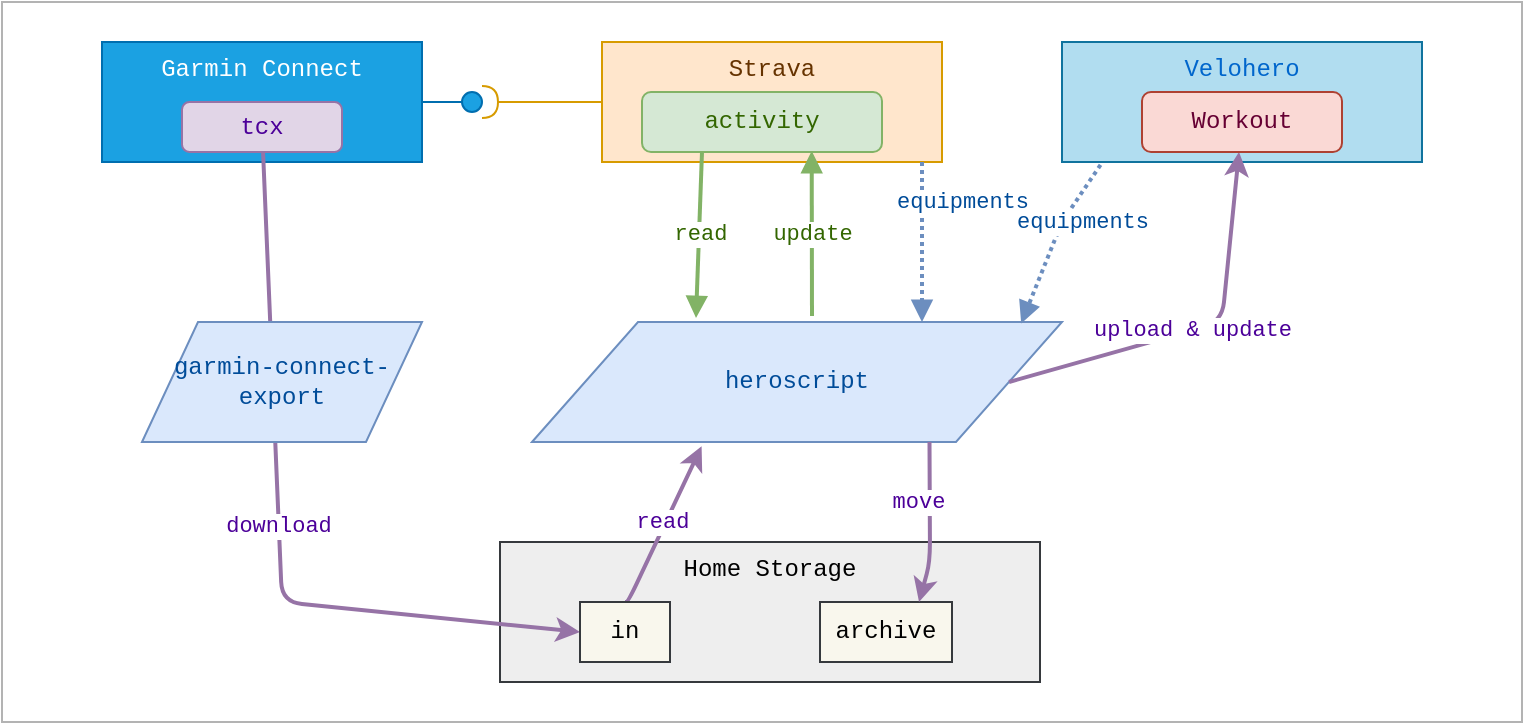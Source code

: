 <mxfile version="12.9.6" type="device"><diagram id="janYPhMcKHZTu9GTnmG_" name="Page-1"><mxGraphModel dx="981" dy="511" grid="1" gridSize="10" guides="1" tooltips="1" connect="1" arrows="1" fold="1" page="1" pageScale="1" pageWidth="827" pageHeight="1169" math="0" shadow="0"><root><mxCell id="0"/><mxCell id="1" parent="0"/><mxCell id="2pPweWB4L3NQ-HmtipR--46" value="" style="rounded=0;whiteSpace=wrap;html=1;fontFamily=Courier New;fillColor=none;strokeColor=#B3B3B3;" vertex="1" parent="1"><mxGeometry x="30" y="40" width="760" height="360" as="geometry"/></mxCell><mxCell id="2pPweWB4L3NQ-HmtipR--1" value="Garmin Connect" style="rounded=0;whiteSpace=wrap;html=1;verticalAlign=top;fillColor=#1ba1e2;strokeColor=#006EAF;fontColor=#ffffff;fontFamily=Courier New;" vertex="1" parent="1"><mxGeometry x="80" y="60" width="160" height="60" as="geometry"/></mxCell><mxCell id="2pPweWB4L3NQ-HmtipR--3" value="Strava" style="rounded=0;whiteSpace=wrap;html=1;labelPosition=center;verticalLabelPosition=middle;align=center;verticalAlign=top;fillColor=#ffe6cc;strokeColor=#d79b00;fontColor=#663300;fontFamily=Courier New;" vertex="1" parent="1"><mxGeometry x="330" y="60" width="170" height="60" as="geometry"/></mxCell><mxCell id="2pPweWB4L3NQ-HmtipR--4" value="Velohero" style="rounded=0;whiteSpace=wrap;html=1;verticalAlign=top;fillColor=#b1ddf0;strokeColor=#10739e;fontColor=#0066CC;fontFamily=Courier New;" vertex="1" parent="1"><mxGeometry x="560" y="60" width="180" height="60" as="geometry"/></mxCell><mxCell id="2pPweWB4L3NQ-HmtipR--5" value="Home Storage" style="rounded=0;whiteSpace=wrap;html=1;verticalAlign=top;fillColor=#eeeeee;strokeColor=#36393d;fontFamily=Courier New;" vertex="1" parent="1"><mxGeometry x="279" y="310" width="270" height="70" as="geometry"/></mxCell><mxCell id="2pPweWB4L3NQ-HmtipR--10" value="" style="rounded=0;orthogonalLoop=1;jettySize=auto;html=1;endArrow=none;endFill=0;exitX=1;exitY=0.5;exitDx=0;exitDy=0;fillColor=#1ba1e2;strokeColor=#006EAF;fontFamily=Courier New;" edge="1" parent="1" source="2pPweWB4L3NQ-HmtipR--12"><mxGeometry relative="1" as="geometry"><mxPoint x="270" y="155" as="sourcePoint"/><mxPoint x="270" y="90" as="targetPoint"/></mxGeometry></mxCell><mxCell id="2pPweWB4L3NQ-HmtipR--11" value="" style="rounded=0;orthogonalLoop=1;jettySize=auto;html=1;endArrow=halfCircle;endFill=0;endSize=6;strokeWidth=1;exitX=0;exitY=0.5;exitDx=0;exitDy=0;fillColor=#ffe6cc;strokeColor=#d79b00;fontFamily=Courier New;" edge="1" parent="1" source="2pPweWB4L3NQ-HmtipR--3"><mxGeometry relative="1" as="geometry"><mxPoint x="310" y="155" as="sourcePoint"/><mxPoint x="270" y="90" as="targetPoint"/></mxGeometry></mxCell><mxCell id="2pPweWB4L3NQ-HmtipR--12" value="" style="ellipse;whiteSpace=wrap;html=1;fontFamily=Courier New;fontSize=12;fontColor=#ffffff;align=center;strokeColor=#006EAF;fillColor=#1ba1e2;points=[];aspect=fixed;resizable=0;" vertex="1" parent="1"><mxGeometry x="260" y="85" width="10" height="10" as="geometry"/></mxCell><mxCell id="2pPweWB4L3NQ-HmtipR--13" value="" style="rounded=0;orthogonalLoop=1;jettySize=auto;html=1;endArrow=none;endFill=0;exitX=1;exitY=0.5;exitDx=0;exitDy=0;fillColor=#1ba1e2;strokeColor=#006EAF;fontFamily=Courier New;" edge="1" parent="1" source="2pPweWB4L3NQ-HmtipR--1" target="2pPweWB4L3NQ-HmtipR--12"><mxGeometry relative="1" as="geometry"><mxPoint x="200" y="90" as="sourcePoint"/><mxPoint x="270" y="90" as="targetPoint"/></mxGeometry></mxCell><mxCell id="2pPweWB4L3NQ-HmtipR--19" value="heroscript" style="shape=parallelogram;perimeter=parallelogramPerimeter;whiteSpace=wrap;html=1;fillColor=#dae8fc;strokeColor=#6c8ebf;fontColor=#004C99;fontFamily=Courier New;" vertex="1" parent="1"><mxGeometry x="295" y="200" width="265" height="60" as="geometry"/></mxCell><mxCell id="2pPweWB4L3NQ-HmtipR--21" value="download" style="endArrow=classic;html=1;fontColor=#4C0099;fillColor=#e1d5e7;strokeColor=#9673a6;strokeWidth=2;entryX=0;entryY=0.5;entryDx=0;entryDy=0;fontFamily=Courier New;" edge="1" parent="1" source="2pPweWB4L3NQ-HmtipR--32" target="2pPweWB4L3NQ-HmtipR--35"><mxGeometry width="50" height="50" relative="1" as="geometry"><mxPoint x="400" y="320" as="sourcePoint"/><mxPoint x="450" y="270" as="targetPoint"/><Array as="points"><mxPoint x="170" y="340"/></Array></mxGeometry></mxCell><mxCell id="2pPweWB4L3NQ-HmtipR--18" value="garmin-connect-export" style="shape=parallelogram;perimeter=parallelogramPerimeter;whiteSpace=wrap;html=1;fillColor=#dae8fc;strokeColor=#6c8ebf;fontColor=#004C99;fontFamily=Courier New;" vertex="1" parent="1"><mxGeometry x="100" y="200" width="140" height="60" as="geometry"/></mxCell><mxCell id="2pPweWB4L3NQ-HmtipR--24" value="read" style="endArrow=block;html=1;fontColor=#336600;fillColor=#d5e8d4;strokeColor=#82B366;strokeWidth=2;endFill=1;fontFamily=Courier New;exitX=0.25;exitY=1;exitDx=0;exitDy=0;" edge="1" parent="1" source="2pPweWB4L3NQ-HmtipR--29"><mxGeometry width="50" height="50" relative="1" as="geometry"><mxPoint x="390.32" y="356.94" as="sourcePoint"/><mxPoint x="377" y="198" as="targetPoint"/><Array as="points"/></mxGeometry></mxCell><mxCell id="2pPweWB4L3NQ-HmtipR--27" value="equipments" style="endArrow=block;html=1;entryX=0.5;entryY=0;entryDx=0;entryDy=0;exitX=0.5;exitY=1;exitDx=0;exitDy=0;fontColor=#004C99;fillColor=#dae8fc;strokeColor=#6c8ebf;strokeWidth=2;endFill=1;fontFamily=Courier New;dashed=1;dashPattern=1 1;" edge="1" parent="1"><mxGeometry x="-0.5" y="20" width="50" height="50" relative="1" as="geometry"><mxPoint x="490" y="120" as="sourcePoint"/><mxPoint x="490" y="200" as="targetPoint"/><mxPoint as="offset"/></mxGeometry></mxCell><mxCell id="2pPweWB4L3NQ-HmtipR--28" value="equipments" style="endArrow=block;html=1;entryX=0.923;entryY=0.012;entryDx=0;entryDy=0;exitX=0.107;exitY=1.024;exitDx=0;exitDy=0;fontColor=#004C99;fillColor=#dae8fc;strokeColor=#6c8ebf;strokeWidth=2;endFill=1;fontFamily=Courier New;dashed=1;dashPattern=1 1;exitPerimeter=0;entryPerimeter=0;" edge="1" parent="1" source="2pPweWB4L3NQ-HmtipR--4" target="2pPweWB4L3NQ-HmtipR--19"><mxGeometry x="-0.227" y="10" width="50" height="50" relative="1" as="geometry"><mxPoint x="450" y="130" as="sourcePoint"/><mxPoint x="450" y="210" as="targetPoint"/><Array as="points"><mxPoint x="560" y="150"/></Array><mxPoint x="1" y="-4" as="offset"/></mxGeometry></mxCell><mxCell id="2pPweWB4L3NQ-HmtipR--29" value="activity" style="rounded=1;whiteSpace=wrap;html=1;fontFamily=Courier New;fillColor=#d5e8d4;strokeColor=#82b366;fontColor=#336600;" vertex="1" parent="1"><mxGeometry x="350" y="85" width="120" height="30" as="geometry"/></mxCell><mxCell id="2pPweWB4L3NQ-HmtipR--31" value="update" style="endArrow=block;html=1;fontColor=#336600;fillColor=#d5e8d4;strokeColor=#82B366;strokeWidth=2;endFill=1;fontFamily=Courier New;entryX=0.707;entryY=0.984;entryDx=0;entryDy=0;entryPerimeter=0;" edge="1" parent="1" target="2pPweWB4L3NQ-HmtipR--29"><mxGeometry width="50" height="50" relative="1" as="geometry"><mxPoint x="435" y="197" as="sourcePoint"/><mxPoint x="375.17" y="207.96" as="targetPoint"/><Array as="points"/></mxGeometry></mxCell><mxCell id="2pPweWB4L3NQ-HmtipR--32" value="tcx" style="rounded=1;whiteSpace=wrap;html=1;fontFamily=Courier New;fillColor=#e1d5e7;strokeColor=#9673a6;fontColor=#4C0099;" vertex="1" parent="1"><mxGeometry x="120" y="90" width="80" height="25" as="geometry"/></mxCell><mxCell id="2pPweWB4L3NQ-HmtipR--34" value="read" style="endArrow=classic;html=1;fontColor=#4C0099;fillColor=#e1d5e7;strokeColor=#9673a6;strokeWidth=2;exitX=0.5;exitY=0;exitDx=0;exitDy=0;entryX=0.32;entryY=1.035;entryDx=0;entryDy=0;entryPerimeter=0;fontFamily=Courier New;" edge="1" parent="1" source="2pPweWB4L3NQ-HmtipR--35" target="2pPweWB4L3NQ-HmtipR--19"><mxGeometry x="0.025" y="2" width="50" height="50" relative="1" as="geometry"><mxPoint x="150" y="125" as="sourcePoint"/><mxPoint x="290" y="387.0" as="targetPoint"/><Array as="points"><mxPoint x="343" y="340"/></Array><mxPoint as="offset"/></mxGeometry></mxCell><mxCell id="2pPweWB4L3NQ-HmtipR--35" value="in" style="rounded=0;whiteSpace=wrap;html=1;fontFamily=Courier New;fillColor=#f9f7ed;strokeColor=#36393d;" vertex="1" parent="1"><mxGeometry x="319" y="340" width="45" height="30" as="geometry"/></mxCell><mxCell id="2pPweWB4L3NQ-HmtipR--40" value="archive" style="rounded=0;whiteSpace=wrap;html=1;fontFamily=Courier New;fillColor=#f9f7ed;strokeColor=#36393d;" vertex="1" parent="1"><mxGeometry x="439" y="340" width="66" height="30" as="geometry"/></mxCell><mxCell id="2pPweWB4L3NQ-HmtipR--41" value="upload &amp;amp; update" style="endArrow=classic;html=1;fontColor=#4C0099;fillColor=#e1d5e7;strokeColor=#9673a6;strokeWidth=2;exitX=1;exitY=0.5;exitDx=0;exitDy=0;fontFamily=Courier New;" edge="1" parent="1" source="2pPweWB4L3NQ-HmtipR--19" target="2pPweWB4L3NQ-HmtipR--44"><mxGeometry x="-0.032" width="50" height="50" relative="1" as="geometry"><mxPoint x="327.5" y="390.0" as="sourcePoint"/><mxPoint x="376.6" y="272.1" as="targetPoint"/><Array as="points"><mxPoint x="640" y="200"/></Array><mxPoint as="offset"/></mxGeometry></mxCell><mxCell id="2pPweWB4L3NQ-HmtipR--42" value="move" style="endArrow=classic;html=1;fontColor=#4C0099;fillColor=#e1d5e7;strokeColor=#9673a6;strokeWidth=2;exitX=0.75;exitY=1;exitDx=0;exitDy=0;entryX=0.75;entryY=0;entryDx=0;entryDy=0;fontFamily=Courier New;" edge="1" parent="1" source="2pPweWB4L3NQ-HmtipR--19" target="2pPweWB4L3NQ-HmtipR--40"><mxGeometry x="0.486" y="-30" width="50" height="50" relative="1" as="geometry"><mxPoint x="327.5" y="390.0" as="sourcePoint"/><mxPoint x="376.6" y="272.1" as="targetPoint"/><Array as="points"><mxPoint x="494" y="320"/></Array><mxPoint x="23" y="-22" as="offset"/></mxGeometry></mxCell><mxCell id="2pPweWB4L3NQ-HmtipR--44" value="Workout" style="rounded=1;whiteSpace=wrap;html=1;fontFamily=Courier New;fillColor=#fad9d5;strokeColor=#ae4132;fontColor=#660033;" vertex="1" parent="1"><mxGeometry x="600" y="85" width="100" height="30" as="geometry"/></mxCell></root></mxGraphModel></diagram></mxfile>